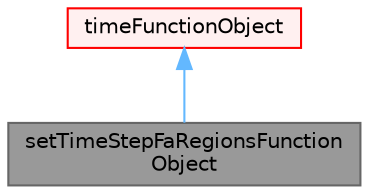 digraph "setTimeStepFaRegionsFunctionObject"
{
 // LATEX_PDF_SIZE
  bgcolor="transparent";
  edge [fontname=Helvetica,fontsize=10,labelfontname=Helvetica,labelfontsize=10];
  node [fontname=Helvetica,fontsize=10,shape=box,height=0.2,width=0.4];
  Node1 [id="Node000001",label="setTimeStepFaRegionsFunction\lObject",height=0.2,width=0.4,color="gray40", fillcolor="grey60", style="filled", fontcolor="black",tooltip="This function object controls the time step for classes of the type regionFaModel...."];
  Node2 -> Node1 [id="edge1_Node000001_Node000002",dir="back",color="steelblue1",style="solid",tooltip=" "];
  Node2 [id="Node000002",label="timeFunctionObject",height=0.2,width=0.4,color="red", fillcolor="#FFF0F0", style="filled",URL="$classFoam_1_1functionObjects_1_1timeFunctionObject.html",tooltip="Virtual base class for function objects with a reference to Time."];
}
